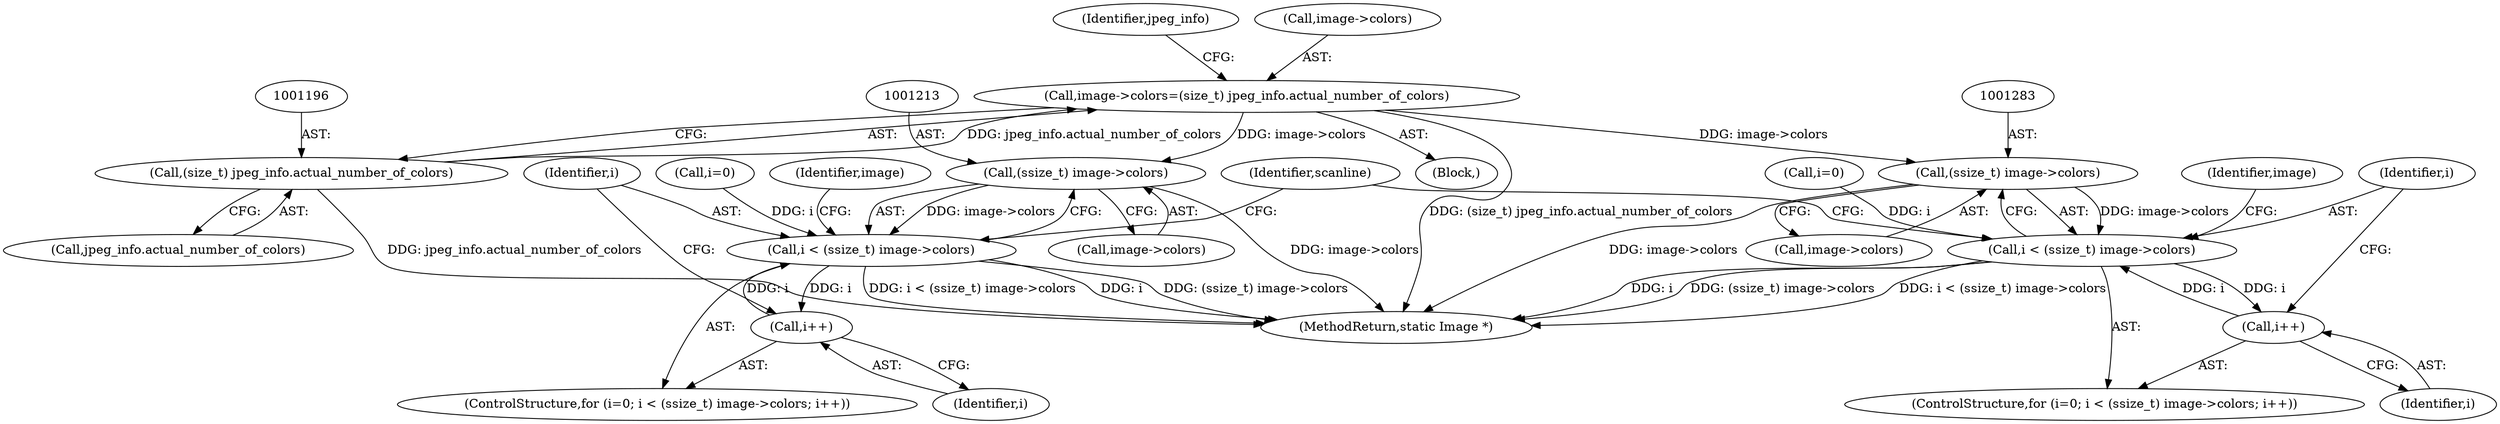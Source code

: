 digraph "0_ImageMagick_58cf5bf4fade82e3b510e8f3463a967278a3e410@pointer" {
"1001191" [label="(Call,image->colors=(size_t) jpeg_info.actual_number_of_colors)"];
"1001195" [label="(Call,(size_t) jpeg_info.actual_number_of_colors)"];
"1001212" [label="(Call,(ssize_t) image->colors)"];
"1001210" [label="(Call,i < (ssize_t) image->colors)"];
"1001217" [label="(Call,i++)"];
"1001282" [label="(Call,(ssize_t) image->colors)"];
"1001280" [label="(Call,i < (ssize_t) image->colors)"];
"1001287" [label="(Call,i++)"];
"1001195" [label="(Call,(size_t) jpeg_info.actual_number_of_colors)"];
"1001284" [label="(Call,image->colors)"];
"1001203" [label="(Identifier,jpeg_info)"];
"1001281" [label="(Identifier,i)"];
"1001282" [label="(Call,(ssize_t) image->colors)"];
"1001288" [label="(Identifier,i)"];
"1001287" [label="(Call,i++)"];
"1001206" [label="(ControlStructure,for (i=0; i < (ssize_t) image->colors; i++))"];
"1001277" [label="(Call,i=0)"];
"1001280" [label="(Call,i < (ssize_t) image->colors)"];
"1001190" [label="(Block,)"];
"1001191" [label="(Call,image->colors=(size_t) jpeg_info.actual_number_of_colors)"];
"1001218" [label="(Identifier,i)"];
"1001276" [label="(ControlStructure,for (i=0; i < (ssize_t) image->colors; i++))"];
"1001349" [label="(Identifier,scanline)"];
"1001207" [label="(Call,i=0)"];
"1001211" [label="(Identifier,i)"];
"1001192" [label="(Call,image->colors)"];
"1001214" [label="(Call,image->colors)"];
"1001210" [label="(Call,i < (ssize_t) image->colors)"];
"1001294" [label="(Identifier,image)"];
"1001224" [label="(Identifier,image)"];
"1001197" [label="(Call,jpeg_info.actual_number_of_colors)"];
"1001217" [label="(Call,i++)"];
"1001853" [label="(MethodReturn,static Image *)"];
"1001212" [label="(Call,(ssize_t) image->colors)"];
"1001191" -> "1001190"  [label="AST: "];
"1001191" -> "1001195"  [label="CFG: "];
"1001192" -> "1001191"  [label="AST: "];
"1001195" -> "1001191"  [label="AST: "];
"1001203" -> "1001191"  [label="CFG: "];
"1001191" -> "1001853"  [label="DDG: (size_t) jpeg_info.actual_number_of_colors"];
"1001195" -> "1001191"  [label="DDG: jpeg_info.actual_number_of_colors"];
"1001191" -> "1001212"  [label="DDG: image->colors"];
"1001191" -> "1001282"  [label="DDG: image->colors"];
"1001195" -> "1001197"  [label="CFG: "];
"1001196" -> "1001195"  [label="AST: "];
"1001197" -> "1001195"  [label="AST: "];
"1001195" -> "1001853"  [label="DDG: jpeg_info.actual_number_of_colors"];
"1001212" -> "1001210"  [label="AST: "];
"1001212" -> "1001214"  [label="CFG: "];
"1001213" -> "1001212"  [label="AST: "];
"1001214" -> "1001212"  [label="AST: "];
"1001210" -> "1001212"  [label="CFG: "];
"1001212" -> "1001853"  [label="DDG: image->colors"];
"1001212" -> "1001210"  [label="DDG: image->colors"];
"1001210" -> "1001206"  [label="AST: "];
"1001211" -> "1001210"  [label="AST: "];
"1001224" -> "1001210"  [label="CFG: "];
"1001349" -> "1001210"  [label="CFG: "];
"1001210" -> "1001853"  [label="DDG: i"];
"1001210" -> "1001853"  [label="DDG: (ssize_t) image->colors"];
"1001210" -> "1001853"  [label="DDG: i < (ssize_t) image->colors"];
"1001217" -> "1001210"  [label="DDG: i"];
"1001207" -> "1001210"  [label="DDG: i"];
"1001210" -> "1001217"  [label="DDG: i"];
"1001217" -> "1001206"  [label="AST: "];
"1001217" -> "1001218"  [label="CFG: "];
"1001218" -> "1001217"  [label="AST: "];
"1001211" -> "1001217"  [label="CFG: "];
"1001282" -> "1001280"  [label="AST: "];
"1001282" -> "1001284"  [label="CFG: "];
"1001283" -> "1001282"  [label="AST: "];
"1001284" -> "1001282"  [label="AST: "];
"1001280" -> "1001282"  [label="CFG: "];
"1001282" -> "1001853"  [label="DDG: image->colors"];
"1001282" -> "1001280"  [label="DDG: image->colors"];
"1001280" -> "1001276"  [label="AST: "];
"1001281" -> "1001280"  [label="AST: "];
"1001294" -> "1001280"  [label="CFG: "];
"1001349" -> "1001280"  [label="CFG: "];
"1001280" -> "1001853"  [label="DDG: i < (ssize_t) image->colors"];
"1001280" -> "1001853"  [label="DDG: i"];
"1001280" -> "1001853"  [label="DDG: (ssize_t) image->colors"];
"1001277" -> "1001280"  [label="DDG: i"];
"1001287" -> "1001280"  [label="DDG: i"];
"1001280" -> "1001287"  [label="DDG: i"];
"1001287" -> "1001276"  [label="AST: "];
"1001287" -> "1001288"  [label="CFG: "];
"1001288" -> "1001287"  [label="AST: "];
"1001281" -> "1001287"  [label="CFG: "];
}
